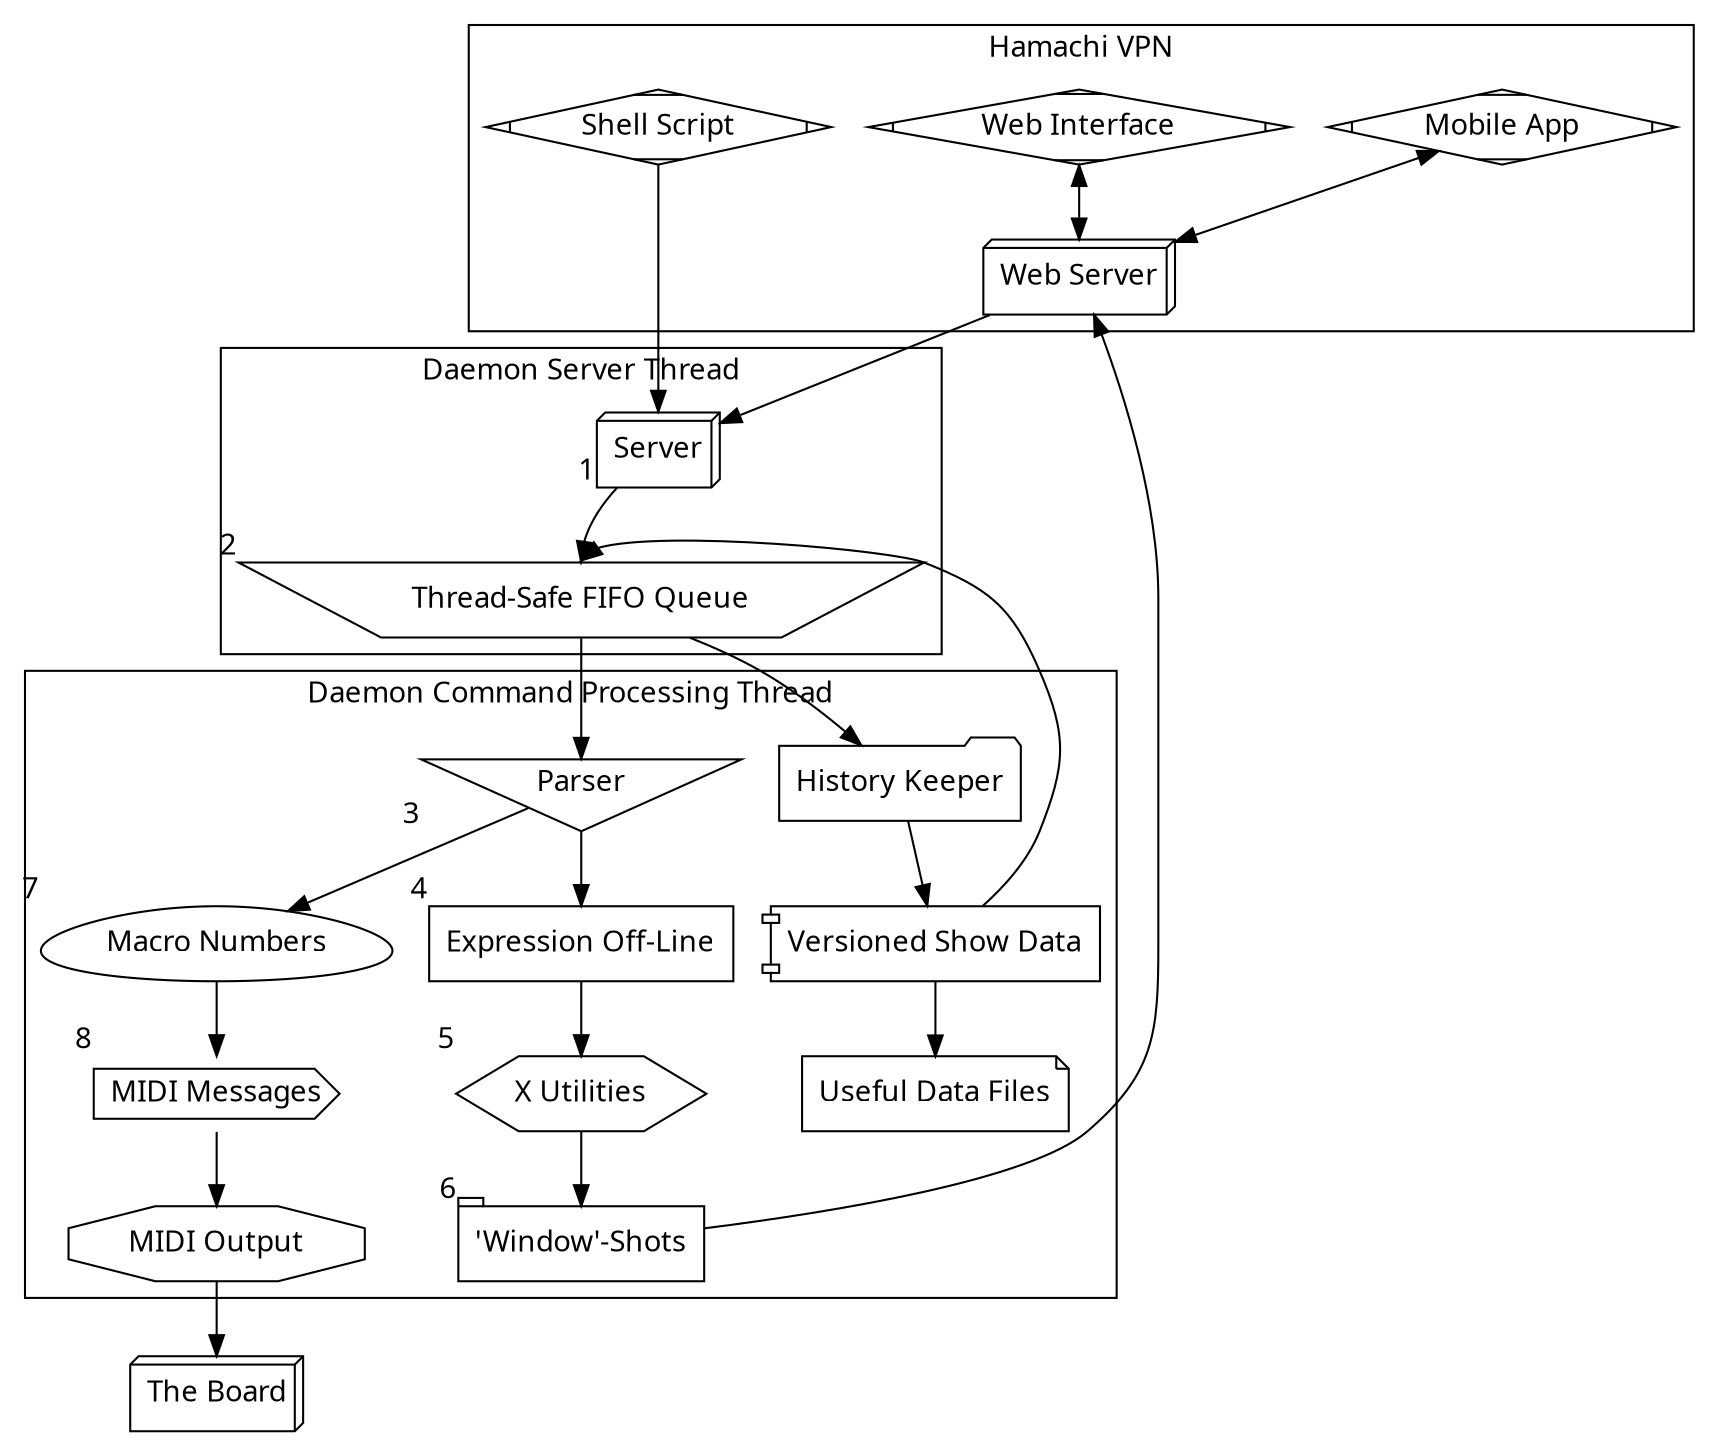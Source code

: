 digraph CommandFlow {
	graph [fontname="sans-serif"];
	node [fontname="sans-serif"];
	edge [fontname="sans-serif"];
	
	queue [label="Thread-Safe FIFO Queue",shape=invtrapezium,xlabel=2];
	Parser [shape=invtriangle,xlabel=3];
	EOL [label="Expression Off-Line",xlabel=4,shape=box];
	xutils [label="X Utilities",xlabel=5,shape=hexagon];
	capture [label="'Window'-Shots",xlabel=6,shape=tab];
	"Macro Numbers" [xlabel=7,shape=egg];
	"MIDI Messages" [xlabel=8,shape=cds];
	Server [xlabel=1,shape=box3d];
	"Web Server" [shape=box3d];
	"History Keeper" [shape=folder];
	showdata [label="Versioned Show Data",shape=component];
	"Useful Data Files" [shape=note];
	"Shell Script" [shape=Mdiamond];
	"Mobile App" [shape=Mdiamond];
	"Web Interface" [shape=Mdiamond];
	"The Board" [shape=box3d];
	"MIDI Output" [shape=octagon];
	
	subgraph clustervpn {
		label = "Hamachi VPN";
		"Shell Script";"Web Interface";"Mobile App";"Web Server";
		{"Web Interface";"Mobile App"} -> "Web Server" [dir=both];
	};
	subgraph clusterthread1 {
		label = "Daemon Server Thread";
		"Shell Script" -> Server [weight=2];
		Server -> queue [headport=n];
	}
	subgraph clusterthread2 {
		label = "Daemon Command Processing Thread";
		queue -> "History Keeper" -> showdata;
		showdata -> {queue,"Useful Data Files"} [headport=n];
		queue -> "Parser" -> EOL -> xutils -> capture [weight=4];
		"Parser" -> "Macro Numbers" -> "MIDI Messages" -> "MIDI Output";
	}
	"MIDI Output" -> "The Board";
	capture -> "Web Server" [weight=1];
	"Web Server" -> Server [weight=2];
}
